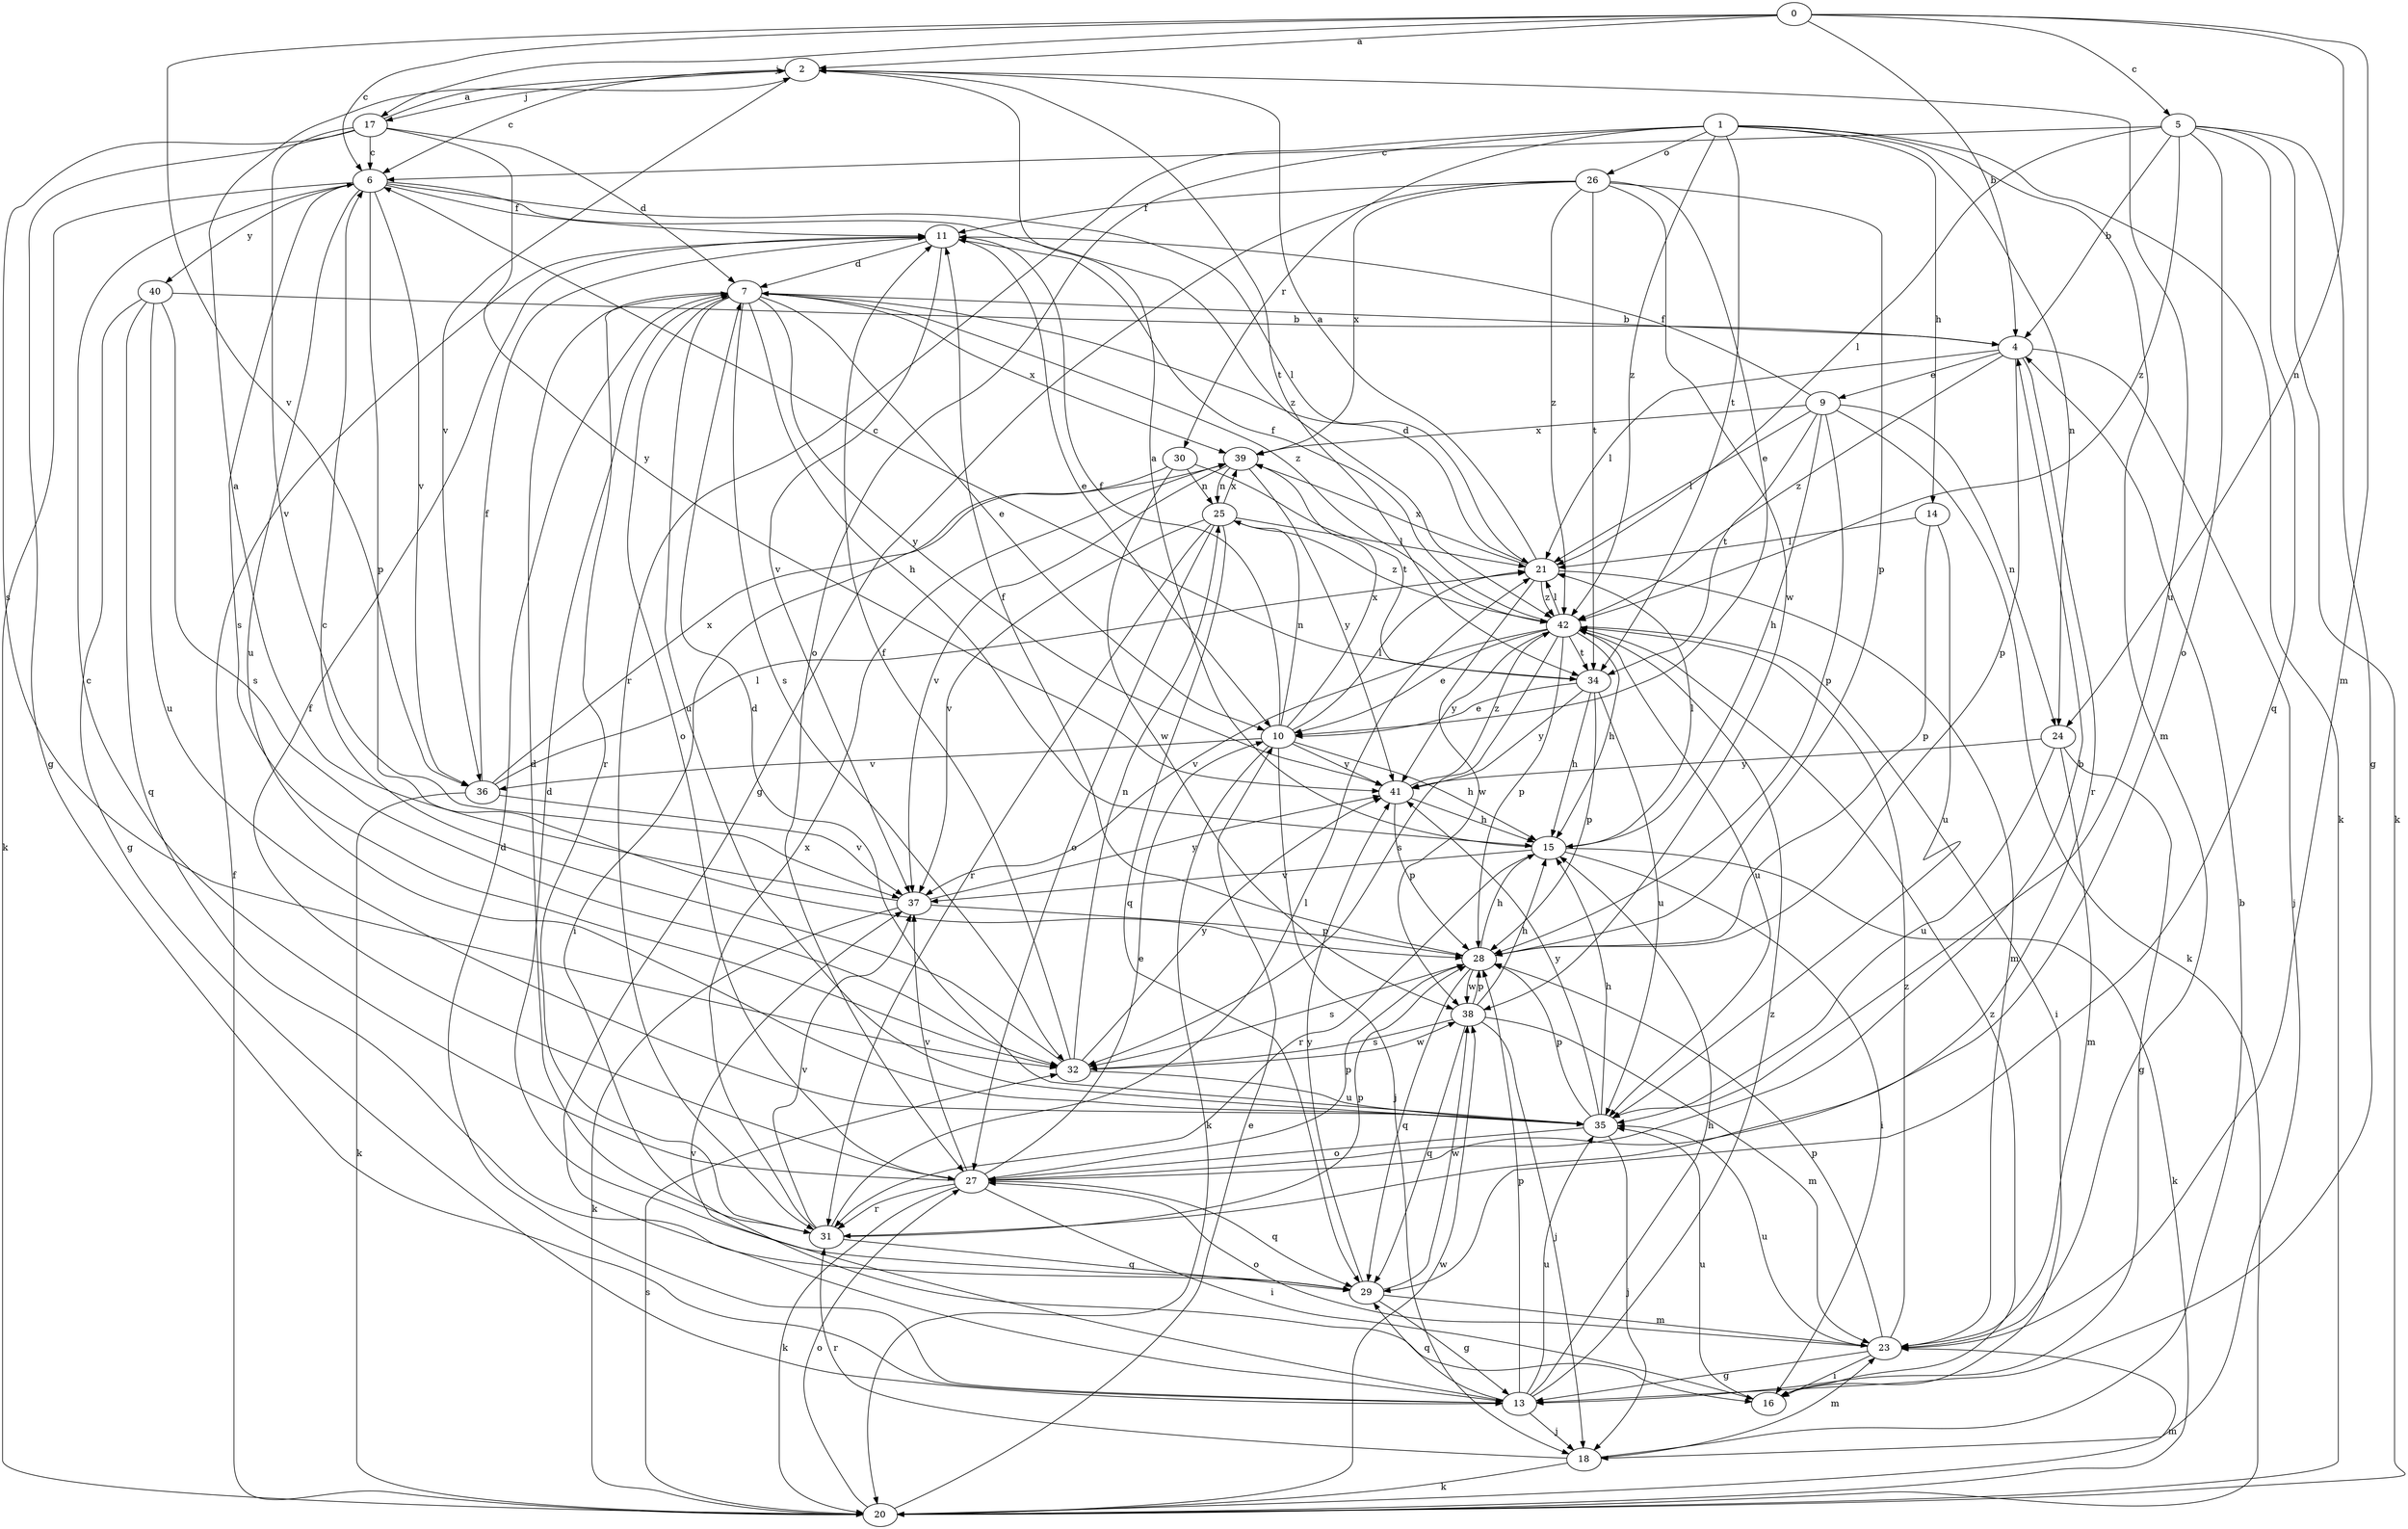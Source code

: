 strict digraph  {
0;
1;
2;
4;
5;
6;
7;
9;
10;
11;
13;
14;
15;
16;
17;
18;
20;
21;
23;
24;
25;
26;
27;
28;
29;
30;
31;
32;
34;
35;
36;
37;
38;
39;
40;
41;
42;
0 -> 2  [label=a];
0 -> 4  [label=b];
0 -> 5  [label=c];
0 -> 6  [label=c];
0 -> 17  [label=j];
0 -> 23  [label=m];
0 -> 24  [label=n];
0 -> 36  [label=v];
1 -> 14  [label=h];
1 -> 20  [label=k];
1 -> 23  [label=m];
1 -> 24  [label=n];
1 -> 26  [label=o];
1 -> 27  [label=o];
1 -> 30  [label=r];
1 -> 31  [label=r];
1 -> 34  [label=t];
1 -> 42  [label=z];
2 -> 6  [label=c];
2 -> 17  [label=j];
2 -> 34  [label=t];
2 -> 35  [label=u];
2 -> 36  [label=v];
4 -> 9  [label=e];
4 -> 18  [label=j];
4 -> 21  [label=l];
4 -> 28  [label=p];
4 -> 31  [label=r];
4 -> 42  [label=z];
5 -> 4  [label=b];
5 -> 6  [label=c];
5 -> 13  [label=g];
5 -> 20  [label=k];
5 -> 21  [label=l];
5 -> 27  [label=o];
5 -> 29  [label=q];
5 -> 42  [label=z];
6 -> 11  [label=f];
6 -> 20  [label=k];
6 -> 21  [label=l];
6 -> 28  [label=p];
6 -> 32  [label=s];
6 -> 35  [label=u];
6 -> 36  [label=v];
6 -> 40  [label=y];
6 -> 42  [label=z];
7 -> 4  [label=b];
7 -> 10  [label=e];
7 -> 15  [label=h];
7 -> 27  [label=o];
7 -> 31  [label=r];
7 -> 32  [label=s];
7 -> 35  [label=u];
7 -> 39  [label=x];
7 -> 41  [label=y];
7 -> 42  [label=z];
9 -> 11  [label=f];
9 -> 15  [label=h];
9 -> 20  [label=k];
9 -> 21  [label=l];
9 -> 24  [label=n];
9 -> 28  [label=p];
9 -> 34  [label=t];
9 -> 39  [label=x];
10 -> 11  [label=f];
10 -> 15  [label=h];
10 -> 18  [label=j];
10 -> 20  [label=k];
10 -> 21  [label=l];
10 -> 25  [label=n];
10 -> 36  [label=v];
10 -> 39  [label=x];
10 -> 41  [label=y];
11 -> 7  [label=d];
11 -> 10  [label=e];
11 -> 37  [label=v];
13 -> 7  [label=d];
13 -> 15  [label=h];
13 -> 18  [label=j];
13 -> 28  [label=p];
13 -> 29  [label=q];
13 -> 35  [label=u];
13 -> 37  [label=v];
13 -> 42  [label=z];
14 -> 21  [label=l];
14 -> 28  [label=p];
14 -> 35  [label=u];
15 -> 2  [label=a];
15 -> 16  [label=i];
15 -> 20  [label=k];
15 -> 21  [label=l];
15 -> 31  [label=r];
15 -> 37  [label=v];
16 -> 35  [label=u];
16 -> 42  [label=z];
17 -> 2  [label=a];
17 -> 6  [label=c];
17 -> 7  [label=d];
17 -> 13  [label=g];
17 -> 32  [label=s];
17 -> 37  [label=v];
17 -> 41  [label=y];
18 -> 4  [label=b];
18 -> 20  [label=k];
18 -> 23  [label=m];
18 -> 31  [label=r];
20 -> 10  [label=e];
20 -> 11  [label=f];
20 -> 23  [label=m];
20 -> 27  [label=o];
20 -> 32  [label=s];
20 -> 38  [label=w];
21 -> 2  [label=a];
21 -> 7  [label=d];
21 -> 23  [label=m];
21 -> 38  [label=w];
21 -> 39  [label=x];
21 -> 42  [label=z];
23 -> 13  [label=g];
23 -> 16  [label=i];
23 -> 27  [label=o];
23 -> 28  [label=p];
23 -> 35  [label=u];
23 -> 42  [label=z];
24 -> 13  [label=g];
24 -> 23  [label=m];
24 -> 35  [label=u];
24 -> 41  [label=y];
25 -> 21  [label=l];
25 -> 27  [label=o];
25 -> 29  [label=q];
25 -> 31  [label=r];
25 -> 37  [label=v];
25 -> 39  [label=x];
25 -> 42  [label=z];
26 -> 10  [label=e];
26 -> 11  [label=f];
26 -> 13  [label=g];
26 -> 28  [label=p];
26 -> 34  [label=t];
26 -> 38  [label=w];
26 -> 39  [label=x];
26 -> 42  [label=z];
27 -> 4  [label=b];
27 -> 6  [label=c];
27 -> 10  [label=e];
27 -> 11  [label=f];
27 -> 16  [label=i];
27 -> 20  [label=k];
27 -> 28  [label=p];
27 -> 29  [label=q];
27 -> 31  [label=r];
27 -> 37  [label=v];
28 -> 11  [label=f];
28 -> 15  [label=h];
28 -> 29  [label=q];
28 -> 32  [label=s];
28 -> 38  [label=w];
29 -> 7  [label=d];
29 -> 13  [label=g];
29 -> 23  [label=m];
29 -> 38  [label=w];
29 -> 41  [label=y];
30 -> 16  [label=i];
30 -> 25  [label=n];
30 -> 34  [label=t];
30 -> 38  [label=w];
31 -> 7  [label=d];
31 -> 21  [label=l];
31 -> 28  [label=p];
31 -> 29  [label=q];
31 -> 37  [label=v];
31 -> 39  [label=x];
32 -> 6  [label=c];
32 -> 11  [label=f];
32 -> 25  [label=n];
32 -> 35  [label=u];
32 -> 38  [label=w];
32 -> 41  [label=y];
34 -> 6  [label=c];
34 -> 10  [label=e];
34 -> 15  [label=h];
34 -> 28  [label=p];
34 -> 35  [label=u];
34 -> 41  [label=y];
35 -> 7  [label=d];
35 -> 15  [label=h];
35 -> 18  [label=j];
35 -> 27  [label=o];
35 -> 28  [label=p];
35 -> 41  [label=y];
36 -> 11  [label=f];
36 -> 20  [label=k];
36 -> 21  [label=l];
36 -> 37  [label=v];
36 -> 39  [label=x];
37 -> 2  [label=a];
37 -> 20  [label=k];
37 -> 28  [label=p];
37 -> 41  [label=y];
38 -> 15  [label=h];
38 -> 18  [label=j];
38 -> 23  [label=m];
38 -> 28  [label=p];
38 -> 29  [label=q];
38 -> 32  [label=s];
39 -> 25  [label=n];
39 -> 37  [label=v];
39 -> 41  [label=y];
40 -> 4  [label=b];
40 -> 13  [label=g];
40 -> 29  [label=q];
40 -> 32  [label=s];
40 -> 35  [label=u];
41 -> 15  [label=h];
41 -> 28  [label=p];
41 -> 42  [label=z];
42 -> 10  [label=e];
42 -> 11  [label=f];
42 -> 15  [label=h];
42 -> 16  [label=i];
42 -> 21  [label=l];
42 -> 28  [label=p];
42 -> 32  [label=s];
42 -> 34  [label=t];
42 -> 35  [label=u];
42 -> 37  [label=v];
42 -> 41  [label=y];
}
